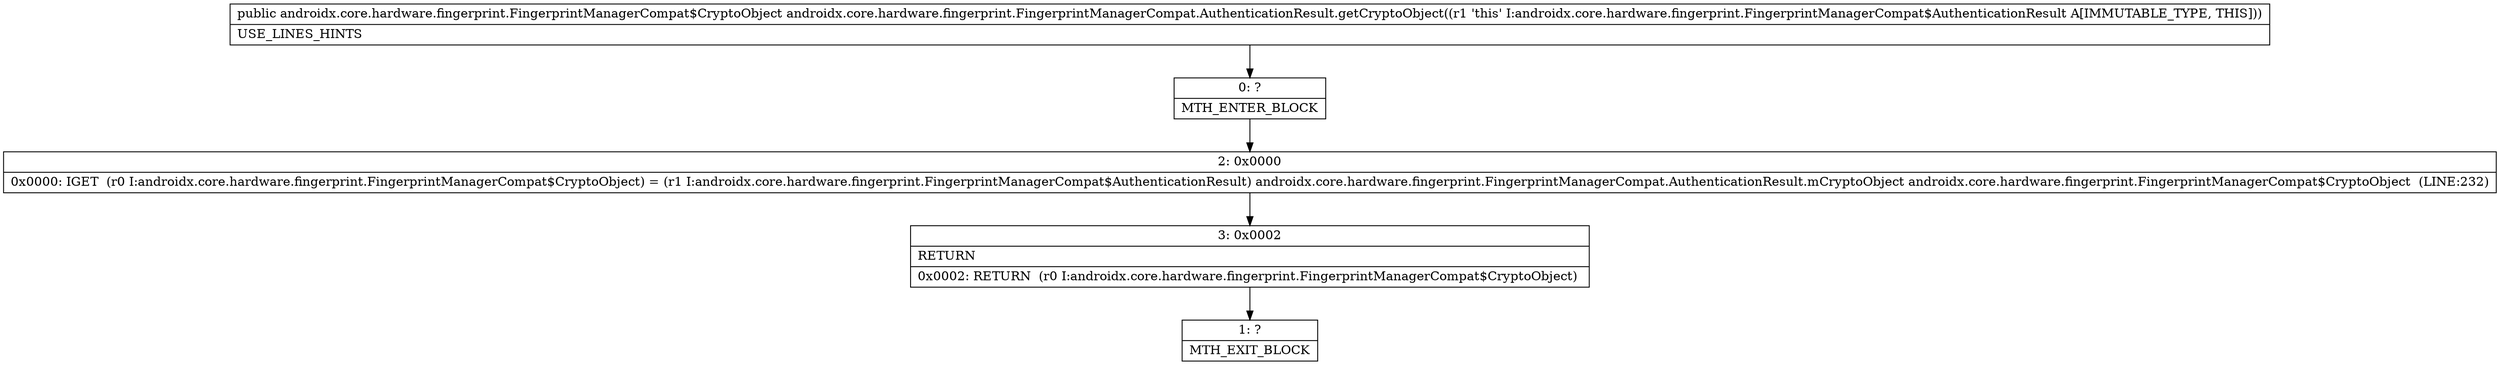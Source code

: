 digraph "CFG forandroidx.core.hardware.fingerprint.FingerprintManagerCompat.AuthenticationResult.getCryptoObject()Landroidx\/core\/hardware\/fingerprint\/FingerprintManagerCompat$CryptoObject;" {
Node_0 [shape=record,label="{0\:\ ?|MTH_ENTER_BLOCK\l}"];
Node_2 [shape=record,label="{2\:\ 0x0000|0x0000: IGET  (r0 I:androidx.core.hardware.fingerprint.FingerprintManagerCompat$CryptoObject) = (r1 I:androidx.core.hardware.fingerprint.FingerprintManagerCompat$AuthenticationResult) androidx.core.hardware.fingerprint.FingerprintManagerCompat.AuthenticationResult.mCryptoObject androidx.core.hardware.fingerprint.FingerprintManagerCompat$CryptoObject  (LINE:232)\l}"];
Node_3 [shape=record,label="{3\:\ 0x0002|RETURN\l|0x0002: RETURN  (r0 I:androidx.core.hardware.fingerprint.FingerprintManagerCompat$CryptoObject) \l}"];
Node_1 [shape=record,label="{1\:\ ?|MTH_EXIT_BLOCK\l}"];
MethodNode[shape=record,label="{public androidx.core.hardware.fingerprint.FingerprintManagerCompat$CryptoObject androidx.core.hardware.fingerprint.FingerprintManagerCompat.AuthenticationResult.getCryptoObject((r1 'this' I:androidx.core.hardware.fingerprint.FingerprintManagerCompat$AuthenticationResult A[IMMUTABLE_TYPE, THIS]))  | USE_LINES_HINTS\l}"];
MethodNode -> Node_0;Node_0 -> Node_2;
Node_2 -> Node_3;
Node_3 -> Node_1;
}

